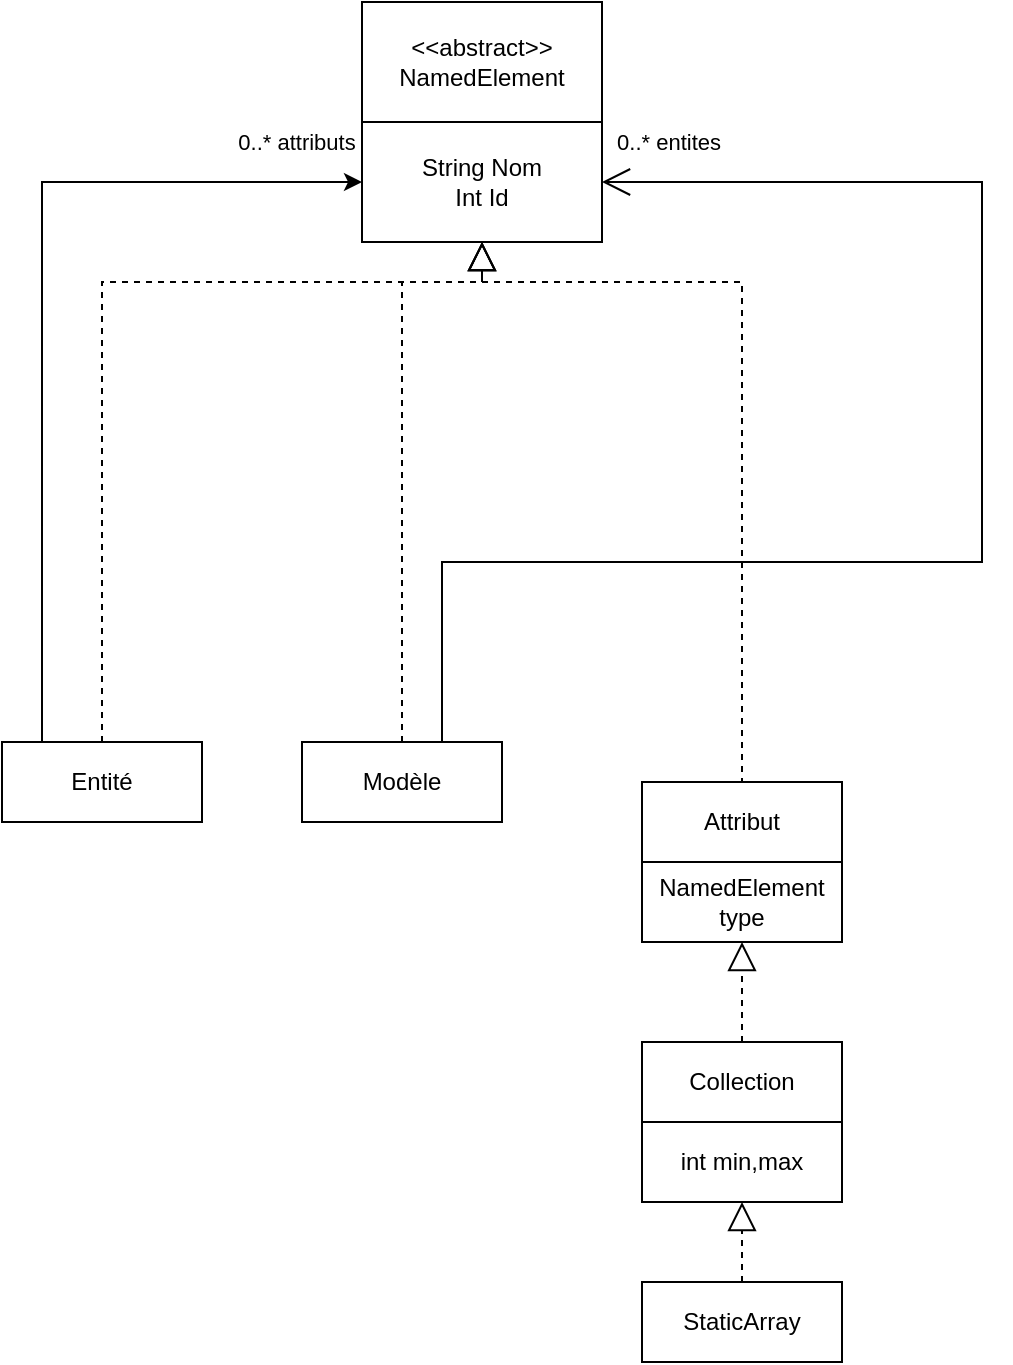 <mxfile version="16.2.4" type="google"><diagram id="bmH63MdMlKmowe7gu4n4" name="Page-1"><mxGraphModel dx="1385" dy="1774" grid="1" gridSize="10" guides="1" tooltips="1" connect="1" arrows="1" fold="1" page="1" pageScale="1" pageWidth="827" pageHeight="1169" math="0" shadow="0"><root><mxCell id="0"/><mxCell id="1" parent="0"/><mxCell id="Ea12JB5y_hxZSKLvDUWv-21" value="Modèle" style="whiteSpace=wrap;html=1;align=center;" parent="1" vertex="1"><mxGeometry x="200" y="190" width="100" height="40" as="geometry"/></mxCell><mxCell id="xWLC2FqUgqQC4pjgw9W9-5" style="edgeStyle=orthogonalEdgeStyle;rounded=0;orthogonalLoop=1;jettySize=auto;html=1;entryX=0;entryY=0.5;entryDx=0;entryDy=0;" parent="1" source="Ea12JB5y_hxZSKLvDUWv-22" target="xWLC2FqUgqQC4pjgw9W9-23" edge="1"><mxGeometry relative="1" as="geometry"><Array as="points"><mxPoint x="70" y="-90"/></Array></mxGeometry></mxCell><mxCell id="xWLC2FqUgqQC4pjgw9W9-6" value="0..* attributs" style="edgeLabel;html=1;align=center;verticalAlign=middle;resizable=0;points=[];" parent="xWLC2FqUgqQC4pjgw9W9-5" vertex="1" connectable="0"><mxGeometry x="0.813" y="-1" relative="1" as="geometry"><mxPoint x="8" y="-21" as="offset"/></mxGeometry></mxCell><mxCell id="Ea12JB5y_hxZSKLvDUWv-22" value="Entité" style="whiteSpace=wrap;html=1;align=center;" parent="1" vertex="1"><mxGeometry x="50" y="190" width="100" height="40" as="geometry"/></mxCell><mxCell id="Ea12JB5y_hxZSKLvDUWv-23" value="Attribut" style="whiteSpace=wrap;html=1;align=center;" parent="1" vertex="1"><mxGeometry x="370" y="210" width="100" height="40" as="geometry"/></mxCell><mxCell id="Ea12JB5y_hxZSKLvDUWv-28" value="Collection" style="whiteSpace=wrap;html=1;align=center;" parent="1" vertex="1"><mxGeometry x="370" y="340" width="100" height="40" as="geometry"/></mxCell><mxCell id="Ea12JB5y_hxZSKLvDUWv-30" value="StaticArray" style="whiteSpace=wrap;html=1;align=center;" parent="1" vertex="1"><mxGeometry x="370" y="460" width="100" height="40" as="geometry"/></mxCell><mxCell id="Ea12JB5y_hxZSKLvDUWv-49" value="" style="endArrow=open;endFill=1;endSize=12;html=1;rounded=0;elbow=vertical;edgeStyle=orthogonalEdgeStyle;entryX=1;entryY=0.5;entryDx=0;entryDy=0;" parent="1" source="Ea12JB5y_hxZSKLvDUWv-21" target="xWLC2FqUgqQC4pjgw9W9-23" edge="1"><mxGeometry width="160" relative="1" as="geometry"><mxPoint x="330" y="380" as="sourcePoint"/><mxPoint x="490" y="380" as="targetPoint"/><Array as="points"><mxPoint x="270" y="100"/><mxPoint x="540" y="100"/><mxPoint x="540" y="-90"/></Array></mxGeometry></mxCell><mxCell id="Ea12JB5y_hxZSKLvDUWv-50" value="0..* entites" style="edgeLabel;html=1;align=center;verticalAlign=middle;resizable=0;points=[];" parent="Ea12JB5y_hxZSKLvDUWv-49" vertex="1" connectable="0"><mxGeometry x="0.764" y="-2" relative="1" as="geometry"><mxPoint x="-55" y="-18" as="offset"/></mxGeometry></mxCell><mxCell id="Ea12JB5y_hxZSKLvDUWv-66" value="" style="endArrow=block;dashed=1;endFill=0;endSize=12;html=1;rounded=0;elbow=vertical;edgeStyle=orthogonalEdgeStyle;entryX=0.5;entryY=1;entryDx=0;entryDy=0;" parent="1" source="Ea12JB5y_hxZSKLvDUWv-30" target="1it_EHczkApcQkNRxBvW-4" edge="1"><mxGeometry width="160" relative="1" as="geometry"><mxPoint x="600" y="290" as="sourcePoint"/><mxPoint x="420" y="420" as="targetPoint"/><Array as="points"/></mxGeometry></mxCell><mxCell id="xWLC2FqUgqQC4pjgw9W9-9" value="&amp;lt;&amp;lt;abstract&amp;gt;&amp;gt;&lt;br&gt;NamedElement" style="rounded=0;whiteSpace=wrap;html=1;" parent="1" vertex="1"><mxGeometry x="230" y="-180" width="120" height="60" as="geometry"/></mxCell><mxCell id="xWLC2FqUgqQC4pjgw9W9-21" value="" style="endArrow=block;dashed=1;endFill=0;endSize=12;html=1;rounded=0;elbow=vertical;edgeStyle=orthogonalEdgeStyle;exitX=0.75;exitY=0;exitDx=0;exitDy=0;entryX=0.5;entryY=1;entryDx=0;entryDy=0;" parent="1" source="Ea12JB5y_hxZSKLvDUWv-23" target="xWLC2FqUgqQC4pjgw9W9-23" edge="1"><mxGeometry width="160" relative="1" as="geometry"><mxPoint x="419.76" as="sourcePoint"/><mxPoint x="290" y="-60" as="targetPoint"/><Array as="points"><mxPoint x="420" y="210"/><mxPoint x="420" y="-40"/><mxPoint x="290" y="-40"/></Array></mxGeometry></mxCell><mxCell id="xWLC2FqUgqQC4pjgw9W9-22" value="" style="endArrow=block;dashed=1;endFill=0;endSize=12;html=1;rounded=0;elbow=vertical;edgeStyle=orthogonalEdgeStyle;exitX=0.5;exitY=0;exitDx=0;exitDy=0;entryX=0.5;entryY=1;entryDx=0;entryDy=0;" parent="1" source="Ea12JB5y_hxZSKLvDUWv-21" target="xWLC2FqUgqQC4pjgw9W9-23" edge="1"><mxGeometry width="160" relative="1" as="geometry"><mxPoint x="115" y="120" as="sourcePoint"/><mxPoint x="190" y="70.0" as="targetPoint"/><Array as="points"><mxPoint x="250" y="-40"/><mxPoint x="290" y="-40"/></Array></mxGeometry></mxCell><mxCell id="xWLC2FqUgqQC4pjgw9W9-23" value="String Nom&lt;br&gt;Int Id" style="rounded=0;whiteSpace=wrap;html=1;" parent="1" vertex="1"><mxGeometry x="230" y="-120" width="120" height="60" as="geometry"/></mxCell><mxCell id="O1S8Zfkx6xkyDkh1_VN6-1" value="" style="endArrow=block;dashed=1;endFill=0;endSize=12;html=1;rounded=0;elbow=vertical;edgeStyle=orthogonalEdgeStyle;exitX=0.5;exitY=0;exitDx=0;exitDy=0;entryX=0.5;entryY=1;entryDx=0;entryDy=0;" parent="1" source="Ea12JB5y_hxZSKLvDUWv-22" target="xWLC2FqUgqQC4pjgw9W9-23" edge="1"><mxGeometry width="160" relative="1" as="geometry"><mxPoint x="260" y="200" as="sourcePoint"/><mxPoint x="190" y="70.0" as="targetPoint"/><Array as="points"><mxPoint x="100" y="-40"/><mxPoint x="290" y="-40"/></Array></mxGeometry></mxCell><mxCell id="1it_EHczkApcQkNRxBvW-1" value="" style="endArrow=block;dashed=1;endFill=0;endSize=12;html=1;rounded=0;elbow=vertical;edgeStyle=orthogonalEdgeStyle;exitX=0.5;exitY=0;exitDx=0;exitDy=0;entryX=0.5;entryY=1;entryDx=0;entryDy=0;" edge="1" parent="1" source="Ea12JB5y_hxZSKLvDUWv-28"><mxGeometry width="160" relative="1" as="geometry"><mxPoint x="455" y="220.0" as="sourcePoint"/><mxPoint x="420" y="290" as="targetPoint"/><Array as="points"/></mxGeometry></mxCell><mxCell id="1it_EHczkApcQkNRxBvW-4" value="int min,max" style="whiteSpace=wrap;html=1;align=center;" vertex="1" parent="1"><mxGeometry x="370" y="380" width="100" height="40" as="geometry"/></mxCell><mxCell id="1it_EHczkApcQkNRxBvW-6" value="NamedElement type" style="whiteSpace=wrap;html=1;align=center;" vertex="1" parent="1"><mxGeometry x="370" y="250" width="100" height="40" as="geometry"/></mxCell></root></mxGraphModel></diagram></mxfile>